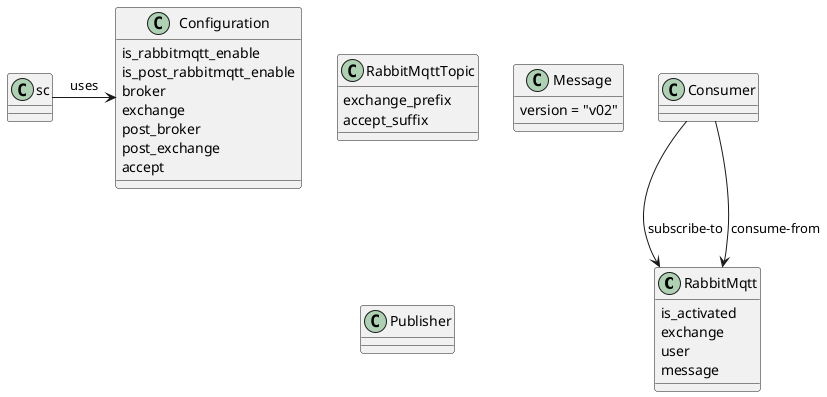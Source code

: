 @startuml

class "RabbitMqtt" as rm {
 is_activated
 exchange
 user
 message
}
class "Configuration" as scfg {
 is_rabbitmqtt_enable
 is_post_rabbitmqtt_enable
 broker
 exchange
 post_broker
 post_exchange
 accept
}
class "RabbitMqttTopic" as rmt {
 exchange_prefix
 accept_suffix
}
class "Message" as sm {
 version = "v02"
}
class "Consumer" as c {

}
class "Publisher" as p {

}

c --> rm: subscribe-to
c --> rm: consume-from

sc -> scfg: uses
@enduml

